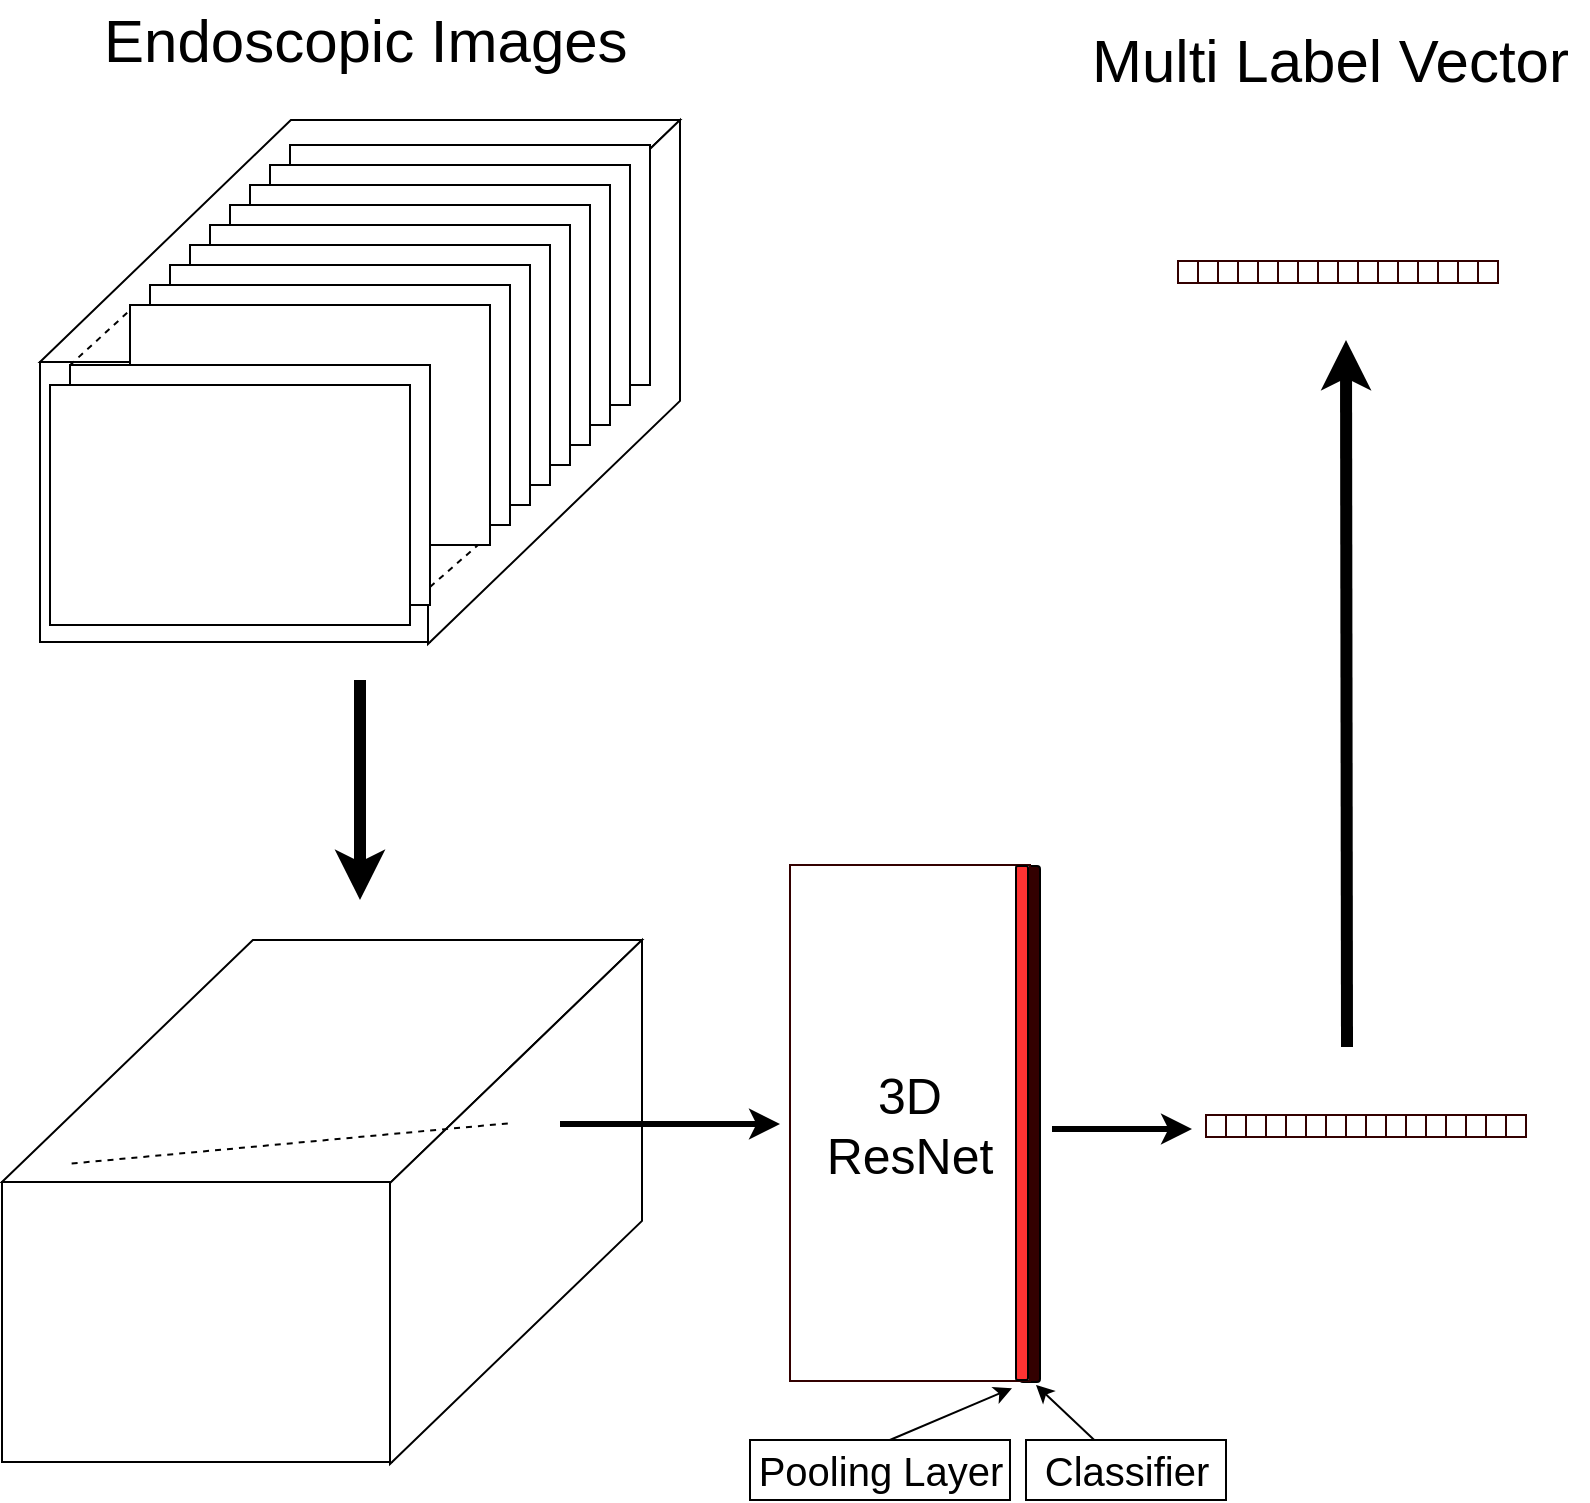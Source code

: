 <mxfile version="12.4.9" type="device"><diagram id="z2CQPgokboSDMh4d6PFP" name="Page-1"><mxGraphModel dx="1202" dy="1225" grid="1" gridSize="10" guides="1" tooltips="1" connect="1" arrows="1" fold="1" page="1" pageScale="1" pageWidth="827" pageHeight="1169" math="0" shadow="0"><root><mxCell id="0"/><mxCell id="1" parent="0"/><mxCell id="APj4w2G1cZ9zluRVa9hk-2" value="" style="rounded=0;whiteSpace=wrap;html=1;" parent="1" vertex="1"><mxGeometry x="90" y="231" width="195" height="140" as="geometry"/></mxCell><mxCell id="APj4w2G1cZ9zluRVa9hk-3" value="" style="shape=parallelogram;perimeter=parallelogramPerimeter;whiteSpace=wrap;html=1;size=0.392;" parent="1" vertex="1"><mxGeometry x="90" y="110" width="320" height="121" as="geometry"/></mxCell><mxCell id="APj4w2G1cZ9zluRVa9hk-4" value="" style="shape=parallelogram;perimeter=parallelogramPerimeter;whiteSpace=wrap;html=1;size=0.464;rotation=-90;direction=west;flipH=1;" parent="1" vertex="1"><mxGeometry x="216" y="178" width="262" height="126" as="geometry"/></mxCell><mxCell id="XhvfSutfM1ENtSiAhlLO-3" value="" style="rounded=0;whiteSpace=wrap;html=1;" parent="1" vertex="1"><mxGeometry x="215" y="122.5" width="180" height="120" as="geometry"/></mxCell><mxCell id="XhvfSutfM1ENtSiAhlLO-4" value="" style="rounded=0;whiteSpace=wrap;html=1;" parent="1" vertex="1"><mxGeometry x="205" y="132.5" width="180" height="120" as="geometry"/></mxCell><mxCell id="XhvfSutfM1ENtSiAhlLO-5" value="" style="endArrow=none;dashed=1;html=1;exitX=0.996;exitY=0.003;exitDx=0;exitDy=0;exitPerimeter=0;" parent="1" source="XhvfSutfM1ENtSiAhlLO-15" edge="1"><mxGeometry width="50" height="50" relative="1" as="geometry"><mxPoint x="295" y="325.5" as="sourcePoint"/><mxPoint x="315" y="202.5" as="targetPoint"/></mxGeometry></mxCell><mxCell id="XhvfSutfM1ENtSiAhlLO-6" value="" style="rounded=0;whiteSpace=wrap;html=1;" parent="1" vertex="1"><mxGeometry x="195" y="142.5" width="180" height="120" as="geometry"/></mxCell><mxCell id="XhvfSutfM1ENtSiAhlLO-7" value="" style="rounded=0;whiteSpace=wrap;html=1;" parent="1" vertex="1"><mxGeometry x="185" y="152.5" width="180" height="120" as="geometry"/></mxCell><mxCell id="XhvfSutfM1ENtSiAhlLO-8" value="" style="rounded=0;whiteSpace=wrap;html=1;" parent="1" vertex="1"><mxGeometry x="175" y="162.5" width="180" height="120" as="geometry"/></mxCell><mxCell id="XhvfSutfM1ENtSiAhlLO-9" value="" style="rounded=0;whiteSpace=wrap;html=1;" parent="1" vertex="1"><mxGeometry x="165" y="172.5" width="180" height="120" as="geometry"/></mxCell><mxCell id="XhvfSutfM1ENtSiAhlLO-10" value="" style="rounded=0;whiteSpace=wrap;html=1;" parent="1" vertex="1"><mxGeometry x="155" y="182.5" width="180" height="120" as="geometry"/></mxCell><mxCell id="XhvfSutfM1ENtSiAhlLO-11" value="" style="rounded=0;whiteSpace=wrap;html=1;" parent="1" vertex="1"><mxGeometry x="145" y="192.5" width="180" height="120" as="geometry"/></mxCell><mxCell id="XhvfSutfM1ENtSiAhlLO-12" value="" style="rounded=0;whiteSpace=wrap;html=1;" parent="1" vertex="1"><mxGeometry x="135" y="202.5" width="180" height="120" as="geometry"/></mxCell><mxCell id="XhvfSutfM1ENtSiAhlLO-13" value="" style="endArrow=none;dashed=1;html=1;exitX=0.977;exitY=0.936;exitDx=0;exitDy=0;exitPerimeter=0;" parent="1" edge="1"><mxGeometry width="50" height="50" relative="1" as="geometry"><mxPoint x="285" y="343.5" as="sourcePoint"/><mxPoint x="309" y="322.5" as="targetPoint"/></mxGeometry></mxCell><mxCell id="XhvfSutfM1ENtSiAhlLO-14" value="" style="endArrow=none;dashed=1;html=1;exitX=-0.001;exitY=0.002;exitDx=0;exitDy=0;exitPerimeter=0;entryX=0.002;entryY=0.019;entryDx=0;entryDy=0;entryPerimeter=0;" parent="1" source="XhvfSutfM1ENtSiAhlLO-15" target="XhvfSutfM1ENtSiAhlLO-12" edge="1"><mxGeometry width="50" height="50" relative="1" as="geometry"><mxPoint x="294" y="242.5" as="sourcePoint"/><mxPoint x="325" y="212.5" as="targetPoint"/></mxGeometry></mxCell><mxCell id="XhvfSutfM1ENtSiAhlLO-15" value="" style="rounded=0;whiteSpace=wrap;html=1;" parent="1" vertex="1"><mxGeometry x="105" y="232.5" width="180" height="120" as="geometry"/></mxCell><mxCell id="XhvfSutfM1ENtSiAhlLO-16" value="" style="rounded=0;whiteSpace=wrap;html=1;" parent="1" vertex="1"><mxGeometry x="95" y="242.5" width="180" height="120" as="geometry"/></mxCell><mxCell id="XhvfSutfM1ENtSiAhlLO-17" value="&lt;font style=&quot;font-size: 30px&quot;&gt;Endoscopic Images&lt;/font&gt;" style="text;html=1;resizable=0;points=[];autosize=1;align=left;verticalAlign=top;spacingTop=-4;" parent="1" vertex="1"><mxGeometry x="120" y="50" width="280" height="20" as="geometry"/></mxCell><mxCell id="XhvfSutfM1ENtSiAhlLO-20" value="" style="rounded=1;whiteSpace=wrap;html=1;fillColor=#330000;" parent="1" vertex="1"><mxGeometry x="580" y="483" width="10" height="258" as="geometry"/></mxCell><mxCell id="XhvfSutfM1ENtSiAhlLO-21" value="&lt;font style=&quot;font-size: 20px&quot;&gt;Classifier&lt;/font&gt;" style="text;html=1;align=center;verticalAlign=middle;resizable=0;points=[];;autosize=1;strokeColor=#000000;" parent="1" vertex="1"><mxGeometry x="583" y="770" width="100" height="30" as="geometry"/></mxCell><mxCell id="XhvfSutfM1ENtSiAhlLO-22" value="" style="endArrow=classic;html=1;" parent="1" source="XhvfSutfM1ENtSiAhlLO-21" edge="1"><mxGeometry width="50" height="50" relative="1" as="geometry"><mxPoint x="588" y="782.5" as="sourcePoint"/><mxPoint x="588" y="742.5" as="targetPoint"/></mxGeometry></mxCell><mxCell id="XhvfSutfM1ENtSiAhlLO-31" value="&lt;font style=&quot;font-size: 25px&quot;&gt;3D&lt;br&gt;ResNet&lt;/font&gt;" style="rounded=0;whiteSpace=wrap;html=1;strokeColor=#330000;fillColor=#FFFFFF;" parent="1" vertex="1"><mxGeometry x="465" y="482.5" width="120" height="258" as="geometry"/></mxCell><mxCell id="XhvfSutfM1ENtSiAhlLO-38" value="" style="endArrow=classic;html=1;strokeWidth=3;" parent="1" edge="1"><mxGeometry width="50" height="50" relative="1" as="geometry"><mxPoint x="596" y="614.5" as="sourcePoint"/><mxPoint x="666" y="614.5" as="targetPoint"/></mxGeometry></mxCell><mxCell id="XhvfSutfM1ENtSiAhlLO-87" value="" style="rounded=0;whiteSpace=wrap;html=1;strokeColor=#330000;fillColor=#FFFFFF;" parent="1" vertex="1"><mxGeometry x="673" y="607.5" width="10" height="11" as="geometry"/></mxCell><mxCell id="XhvfSutfM1ENtSiAhlLO-88" value="" style="rounded=0;whiteSpace=wrap;html=1;strokeColor=#330000;fillColor=#FFFFFF;" parent="1" vertex="1"><mxGeometry x="683" y="607.5" width="10" height="11" as="geometry"/></mxCell><mxCell id="XhvfSutfM1ENtSiAhlLO-89" value="" style="rounded=0;whiteSpace=wrap;html=1;strokeColor=#330000;fillColor=#FFFFFF;" parent="1" vertex="1"><mxGeometry x="693" y="607.5" width="10" height="11" as="geometry"/></mxCell><mxCell id="XhvfSutfM1ENtSiAhlLO-90" value="" style="rounded=0;whiteSpace=wrap;html=1;strokeColor=#330000;fillColor=#FFFFFF;" parent="1" vertex="1"><mxGeometry x="703" y="607.5" width="10" height="11" as="geometry"/></mxCell><mxCell id="XhvfSutfM1ENtSiAhlLO-91" value="" style="rounded=0;whiteSpace=wrap;html=1;strokeColor=#330000;fillColor=#FFFFFF;" parent="1" vertex="1"><mxGeometry x="713" y="607.5" width="10" height="11" as="geometry"/></mxCell><mxCell id="XhvfSutfM1ENtSiAhlLO-92" value="" style="rounded=0;whiteSpace=wrap;html=1;strokeColor=#330000;fillColor=#FFFFFF;" parent="1" vertex="1"><mxGeometry x="723" y="607.5" width="10" height="11" as="geometry"/></mxCell><mxCell id="XhvfSutfM1ENtSiAhlLO-93" value="" style="rounded=0;whiteSpace=wrap;html=1;strokeColor=#330000;fillColor=#FFFFFF;" parent="1" vertex="1"><mxGeometry x="733" y="607.5" width="10" height="11" as="geometry"/></mxCell><mxCell id="XhvfSutfM1ENtSiAhlLO-94" value="" style="rounded=0;whiteSpace=wrap;html=1;strokeColor=#330000;fillColor=#FFFFFF;" parent="1" vertex="1"><mxGeometry x="743" y="607.5" width="10" height="11" as="geometry"/></mxCell><mxCell id="XhvfSutfM1ENtSiAhlLO-95" value="" style="rounded=0;whiteSpace=wrap;html=1;strokeColor=#330000;fillColor=#FFFFFF;" parent="1" vertex="1"><mxGeometry x="753" y="607.5" width="10" height="11" as="geometry"/></mxCell><mxCell id="XhvfSutfM1ENtSiAhlLO-96" value="" style="rounded=0;whiteSpace=wrap;html=1;strokeColor=#330000;fillColor=#FFFFFF;" parent="1" vertex="1"><mxGeometry x="763" y="607.5" width="10" height="11" as="geometry"/></mxCell><mxCell id="XhvfSutfM1ENtSiAhlLO-97" value="" style="rounded=0;whiteSpace=wrap;html=1;strokeColor=#330000;fillColor=#FFFFFF;" parent="1" vertex="1"><mxGeometry x="773" y="607.5" width="10" height="11" as="geometry"/></mxCell><mxCell id="XhvfSutfM1ENtSiAhlLO-98" value="" style="rounded=0;whiteSpace=wrap;html=1;strokeColor=#330000;fillColor=#FFFFFF;" parent="1" vertex="1"><mxGeometry x="783" y="607.5" width="10" height="11" as="geometry"/></mxCell><mxCell id="XhvfSutfM1ENtSiAhlLO-99" value="" style="rounded=0;whiteSpace=wrap;html=1;strokeColor=#330000;fillColor=#FFFFFF;" parent="1" vertex="1"><mxGeometry x="793" y="607.5" width="10" height="11" as="geometry"/></mxCell><mxCell id="XhvfSutfM1ENtSiAhlLO-100" value="" style="rounded=0;whiteSpace=wrap;html=1;strokeColor=#330000;fillColor=#FFFFFF;" parent="1" vertex="1"><mxGeometry x="803" y="607.5" width="10" height="11" as="geometry"/></mxCell><mxCell id="XhvfSutfM1ENtSiAhlLO-101" value="" style="rounded=0;whiteSpace=wrap;html=1;strokeColor=#330000;fillColor=#FFFFFF;" parent="1" vertex="1"><mxGeometry x="813" y="607.5" width="10" height="11" as="geometry"/></mxCell><mxCell id="XhvfSutfM1ENtSiAhlLO-102" value="" style="rounded=0;whiteSpace=wrap;html=1;strokeColor=#330000;fillColor=#FFFFFF;" parent="1" vertex="1"><mxGeometry x="823" y="607.5" width="10" height="11" as="geometry"/></mxCell><mxCell id="XhvfSutfM1ENtSiAhlLO-279" value="&lt;font style=&quot;font-size: 30px&quot;&gt;Multi Label Vector&lt;/font&gt;" style="text;html=1;resizable=0;points=[];autosize=1;align=left;verticalAlign=top;spacingTop=-4;" parent="1" vertex="1"><mxGeometry x="614" y="60" width="250" height="20" as="geometry"/></mxCell><mxCell id="APj4w2G1cZ9zluRVa9hk-6" value="" style="rounded=1;whiteSpace=wrap;html=1;fillColor=#FF3333;" parent="1" vertex="1"><mxGeometry x="578" y="483" width="6" height="257" as="geometry"/></mxCell><mxCell id="APj4w2G1cZ9zluRVa9hk-7" value="&lt;font style=&quot;font-size: 20px&quot;&gt;Pooling Layer&lt;/font&gt;" style="text;html=1;align=center;verticalAlign=middle;resizable=0;points=[];;autosize=1;strokeColor=#000000;" parent="1" vertex="1"><mxGeometry x="445" y="770" width="130" height="30" as="geometry"/></mxCell><mxCell id="APj4w2G1cZ9zluRVa9hk-8" value="" style="endArrow=classic;html=1;entryX=0.925;entryY=1.014;entryDx=0;entryDy=0;entryPerimeter=0;exitX=0.538;exitY=0;exitDx=0;exitDy=0;exitPerimeter=0;" parent="1" source="APj4w2G1cZ9zluRVa9hk-7" target="XhvfSutfM1ENtSiAhlLO-31" edge="1"><mxGeometry width="50" height="50" relative="1" as="geometry"><mxPoint x="508" y="767" as="sourcePoint"/><mxPoint x="598" y="752.5" as="targetPoint"/></mxGeometry></mxCell><mxCell id="DyrgCaMlapNghnEzbJWW-1" value="" style="endArrow=classic;html=1;strokeWidth=6;" edge="1" parent="1"><mxGeometry width="50" height="50" relative="1" as="geometry"><mxPoint x="743.5" y="573.5" as="sourcePoint"/><mxPoint x="743" y="220" as="targetPoint"/></mxGeometry></mxCell><mxCell id="DyrgCaMlapNghnEzbJWW-2" value="" style="endArrow=classic;html=1;strokeWidth=6;" edge="1" parent="1"><mxGeometry width="50" height="50" relative="1" as="geometry"><mxPoint x="250" y="390" as="sourcePoint"/><mxPoint x="250" y="500" as="targetPoint"/></mxGeometry></mxCell><mxCell id="DyrgCaMlapNghnEzbJWW-4" value="" style="rounded=0;whiteSpace=wrap;html=1;" vertex="1" parent="1"><mxGeometry x="71" y="641" width="195" height="140" as="geometry"/></mxCell><mxCell id="DyrgCaMlapNghnEzbJWW-5" value="" style="shape=parallelogram;perimeter=parallelogramPerimeter;whiteSpace=wrap;html=1;size=0.392;" vertex="1" parent="1"><mxGeometry x="71" y="520" width="320" height="121" as="geometry"/></mxCell><mxCell id="DyrgCaMlapNghnEzbJWW-6" value="" style="shape=parallelogram;perimeter=parallelogramPerimeter;whiteSpace=wrap;html=1;size=0.464;rotation=-90;direction=west;flipH=1;" vertex="1" parent="1"><mxGeometry x="197" y="588" width="262" height="126" as="geometry"/></mxCell><mxCell id="DyrgCaMlapNghnEzbJWW-18" value="" style="endArrow=none;dashed=1;html=1;exitX=-0.001;exitY=0.002;exitDx=0;exitDy=0;exitPerimeter=0;entryX=0.002;entryY=0.019;entryDx=0;entryDy=0;entryPerimeter=0;" edge="1" parent="1" target="DyrgCaMlapNghnEzbJWW-16"><mxGeometry width="50" height="50" relative="1" as="geometry"><mxPoint x="105.82" y="631.74" as="sourcePoint"/><mxPoint x="326" y="611.5" as="targetPoint"/></mxGeometry></mxCell><mxCell id="XhvfSutfM1ENtSiAhlLO-23" value="" style="endArrow=classic;html=1;strokeWidth=3;" parent="1" edge="1"><mxGeometry width="50" height="50" relative="1" as="geometry"><mxPoint x="350" y="612" as="sourcePoint"/><mxPoint x="460" y="612" as="targetPoint"/></mxGeometry></mxCell><mxCell id="DyrgCaMlapNghnEzbJWW-21" value="" style="rounded=0;whiteSpace=wrap;html=1;strokeColor=#330000;fillColor=#FFFFFF;" vertex="1" parent="1"><mxGeometry x="659" y="180.5" width="10" height="11" as="geometry"/></mxCell><mxCell id="DyrgCaMlapNghnEzbJWW-22" value="" style="rounded=0;whiteSpace=wrap;html=1;strokeColor=#330000;fillColor=#FFFFFF;" vertex="1" parent="1"><mxGeometry x="669" y="180.5" width="10" height="11" as="geometry"/></mxCell><mxCell id="DyrgCaMlapNghnEzbJWW-23" value="" style="rounded=0;whiteSpace=wrap;html=1;strokeColor=#330000;fillColor=#FFFFFF;" vertex="1" parent="1"><mxGeometry x="679" y="180.5" width="10" height="11" as="geometry"/></mxCell><mxCell id="DyrgCaMlapNghnEzbJWW-24" value="" style="rounded=0;whiteSpace=wrap;html=1;strokeColor=#330000;fillColor=#FFFFFF;" vertex="1" parent="1"><mxGeometry x="689" y="180.5" width="10" height="11" as="geometry"/></mxCell><mxCell id="DyrgCaMlapNghnEzbJWW-25" value="" style="rounded=0;whiteSpace=wrap;html=1;strokeColor=#330000;fillColor=#FFFFFF;" vertex="1" parent="1"><mxGeometry x="699" y="180.5" width="10" height="11" as="geometry"/></mxCell><mxCell id="DyrgCaMlapNghnEzbJWW-26" value="" style="rounded=0;whiteSpace=wrap;html=1;strokeColor=#330000;fillColor=#FFFFFF;" vertex="1" parent="1"><mxGeometry x="709" y="180.5" width="10" height="11" as="geometry"/></mxCell><mxCell id="DyrgCaMlapNghnEzbJWW-27" value="" style="rounded=0;whiteSpace=wrap;html=1;strokeColor=#330000;fillColor=#FFFFFF;" vertex="1" parent="1"><mxGeometry x="719" y="180.5" width="10" height="11" as="geometry"/></mxCell><mxCell id="DyrgCaMlapNghnEzbJWW-28" value="" style="rounded=0;whiteSpace=wrap;html=1;strokeColor=#330000;fillColor=#FFFFFF;" vertex="1" parent="1"><mxGeometry x="729" y="180.5" width="10" height="11" as="geometry"/></mxCell><mxCell id="DyrgCaMlapNghnEzbJWW-29" value="" style="rounded=0;whiteSpace=wrap;html=1;strokeColor=#330000;fillColor=#FFFFFF;" vertex="1" parent="1"><mxGeometry x="739" y="180.5" width="10" height="11" as="geometry"/></mxCell><mxCell id="DyrgCaMlapNghnEzbJWW-30" value="" style="rounded=0;whiteSpace=wrap;html=1;strokeColor=#330000;fillColor=#FFFFFF;" vertex="1" parent="1"><mxGeometry x="749" y="180.5" width="10" height="11" as="geometry"/></mxCell><mxCell id="DyrgCaMlapNghnEzbJWW-31" value="" style="rounded=0;whiteSpace=wrap;html=1;strokeColor=#330000;fillColor=#FFFFFF;" vertex="1" parent="1"><mxGeometry x="759" y="180.5" width="10" height="11" as="geometry"/></mxCell><mxCell id="DyrgCaMlapNghnEzbJWW-32" value="" style="rounded=0;whiteSpace=wrap;html=1;strokeColor=#330000;fillColor=#FFFFFF;" vertex="1" parent="1"><mxGeometry x="769" y="180.5" width="10" height="11" as="geometry"/></mxCell><mxCell id="DyrgCaMlapNghnEzbJWW-33" value="" style="rounded=0;whiteSpace=wrap;html=1;strokeColor=#330000;fillColor=#FFFFFF;" vertex="1" parent="1"><mxGeometry x="779" y="180.5" width="10" height="11" as="geometry"/></mxCell><mxCell id="DyrgCaMlapNghnEzbJWW-34" value="" style="rounded=0;whiteSpace=wrap;html=1;strokeColor=#330000;fillColor=#FFFFFF;" vertex="1" parent="1"><mxGeometry x="789" y="180.5" width="10" height="11" as="geometry"/></mxCell><mxCell id="DyrgCaMlapNghnEzbJWW-35" value="" style="rounded=0;whiteSpace=wrap;html=1;strokeColor=#330000;fillColor=#FFFFFF;" vertex="1" parent="1"><mxGeometry x="799" y="180.5" width="10" height="11" as="geometry"/></mxCell><mxCell id="DyrgCaMlapNghnEzbJWW-36" value="" style="rounded=0;whiteSpace=wrap;html=1;strokeColor=#330000;fillColor=#FFFFFF;" vertex="1" parent="1"><mxGeometry x="809" y="180.5" width="10" height="11" as="geometry"/></mxCell></root></mxGraphModel></diagram></mxfile>